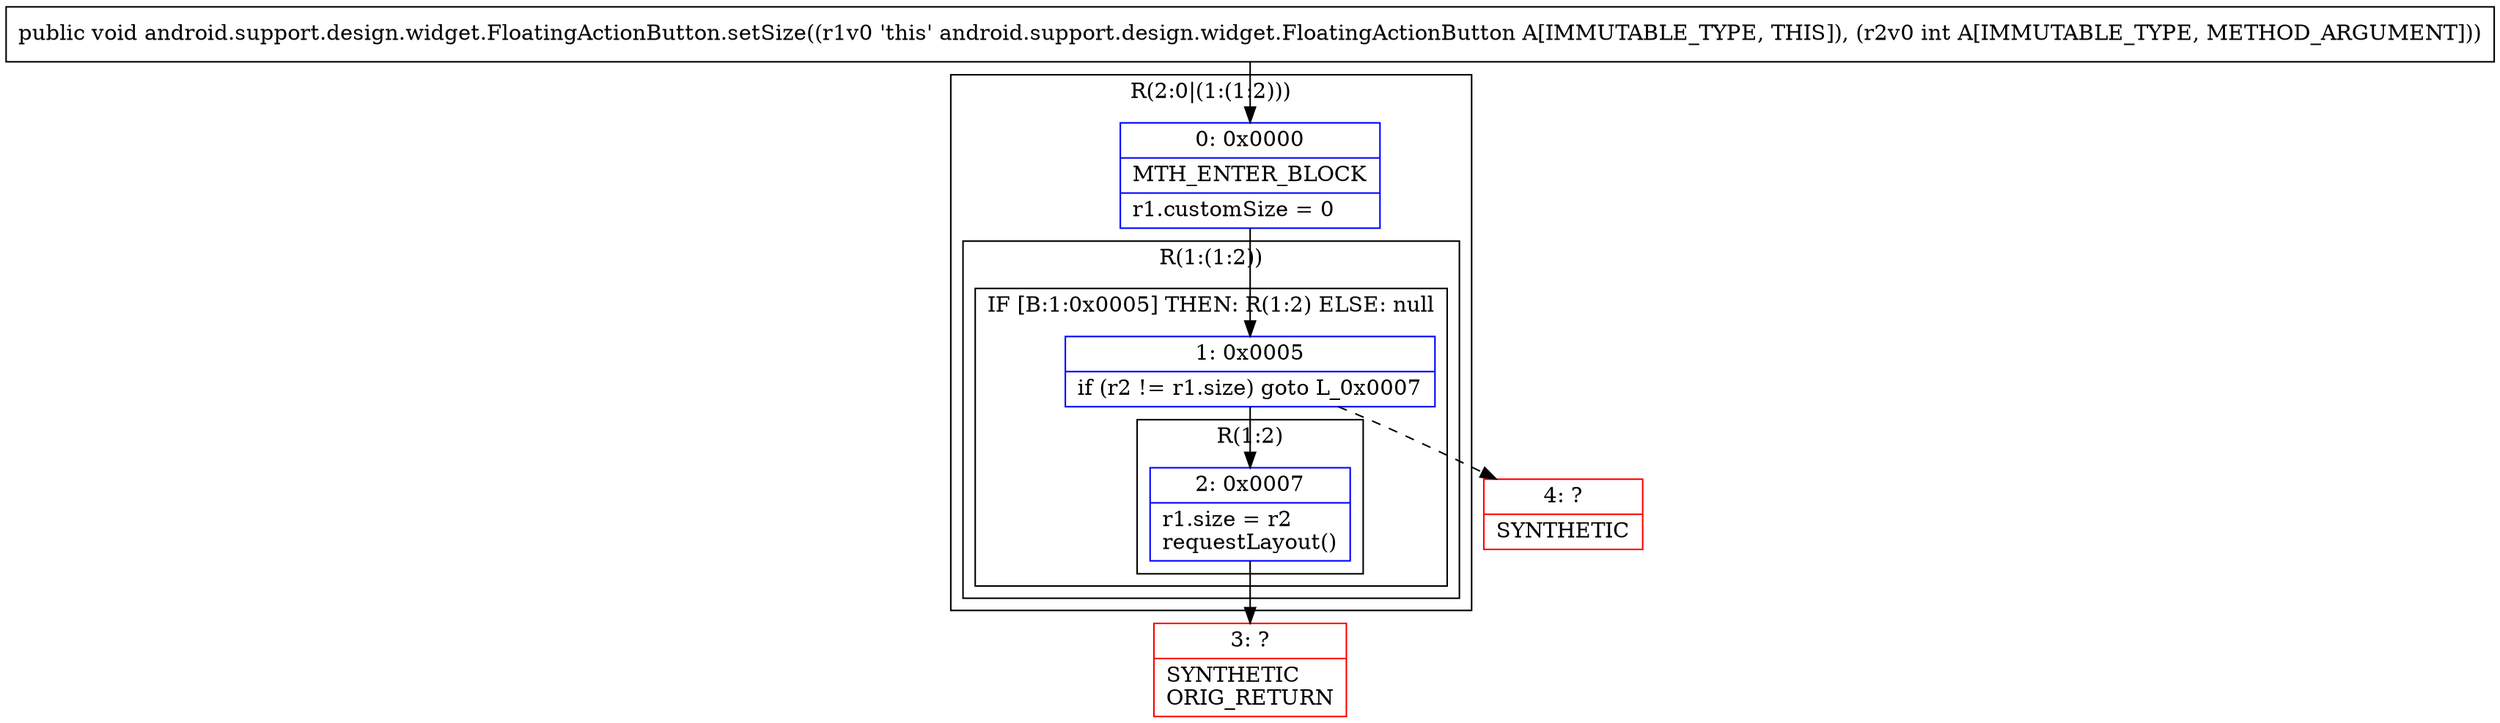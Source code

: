 digraph "CFG forandroid.support.design.widget.FloatingActionButton.setSize(I)V" {
subgraph cluster_Region_1959034008 {
label = "R(2:0|(1:(1:2)))";
node [shape=record,color=blue];
Node_0 [shape=record,label="{0\:\ 0x0000|MTH_ENTER_BLOCK\l|r1.customSize = 0\l}"];
subgraph cluster_Region_477012567 {
label = "R(1:(1:2))";
node [shape=record,color=blue];
subgraph cluster_IfRegion_1764506714 {
label = "IF [B:1:0x0005] THEN: R(1:2) ELSE: null";
node [shape=record,color=blue];
Node_1 [shape=record,label="{1\:\ 0x0005|if (r2 != r1.size) goto L_0x0007\l}"];
subgraph cluster_Region_1062263669 {
label = "R(1:2)";
node [shape=record,color=blue];
Node_2 [shape=record,label="{2\:\ 0x0007|r1.size = r2\lrequestLayout()\l}"];
}
}
}
}
Node_3 [shape=record,color=red,label="{3\:\ ?|SYNTHETIC\lORIG_RETURN\l}"];
Node_4 [shape=record,color=red,label="{4\:\ ?|SYNTHETIC\l}"];
MethodNode[shape=record,label="{public void android.support.design.widget.FloatingActionButton.setSize((r1v0 'this' android.support.design.widget.FloatingActionButton A[IMMUTABLE_TYPE, THIS]), (r2v0 int A[IMMUTABLE_TYPE, METHOD_ARGUMENT])) }"];
MethodNode -> Node_0;
Node_0 -> Node_1;
Node_1 -> Node_2;
Node_1 -> Node_4[style=dashed];
Node_2 -> Node_3;
}

